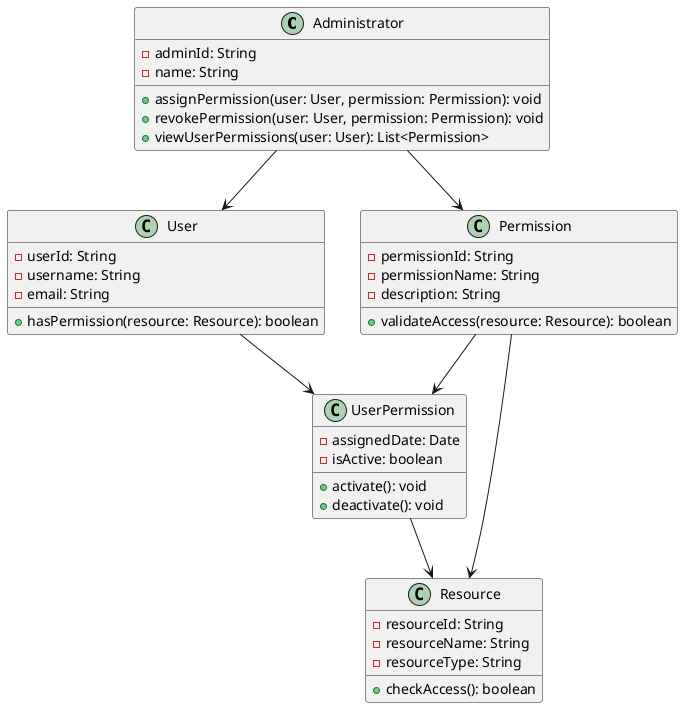 @startuml
class Administrator {
    - adminId: String
    - name: String
    + assignPermission(user: User, permission: Permission): void
    + revokePermission(user: User, permission: Permission): void
    + viewUserPermissions(user: User): List<Permission>
}

class User {
    - userId: String
    - username: String
    - email: String
    + hasPermission(resource: Resource): boolean
}

class Permission {
    - permissionId: String
    - permissionName: String
    - description: String
    + validateAccess(resource: Resource): boolean
}

class Resource {
    - resourceId: String
    - resourceName: String
    - resourceType: String
    + checkAccess(): boolean
}

class UserPermission {
    - assignedDate: Date
    - isActive: boolean
    + activate(): void
    + deactivate(): void
}

Administrator --> User
Administrator --> Permission
User --> UserPermission
Permission --> UserPermission
UserPermission --> Resource
Permission --> Resource
@enduml